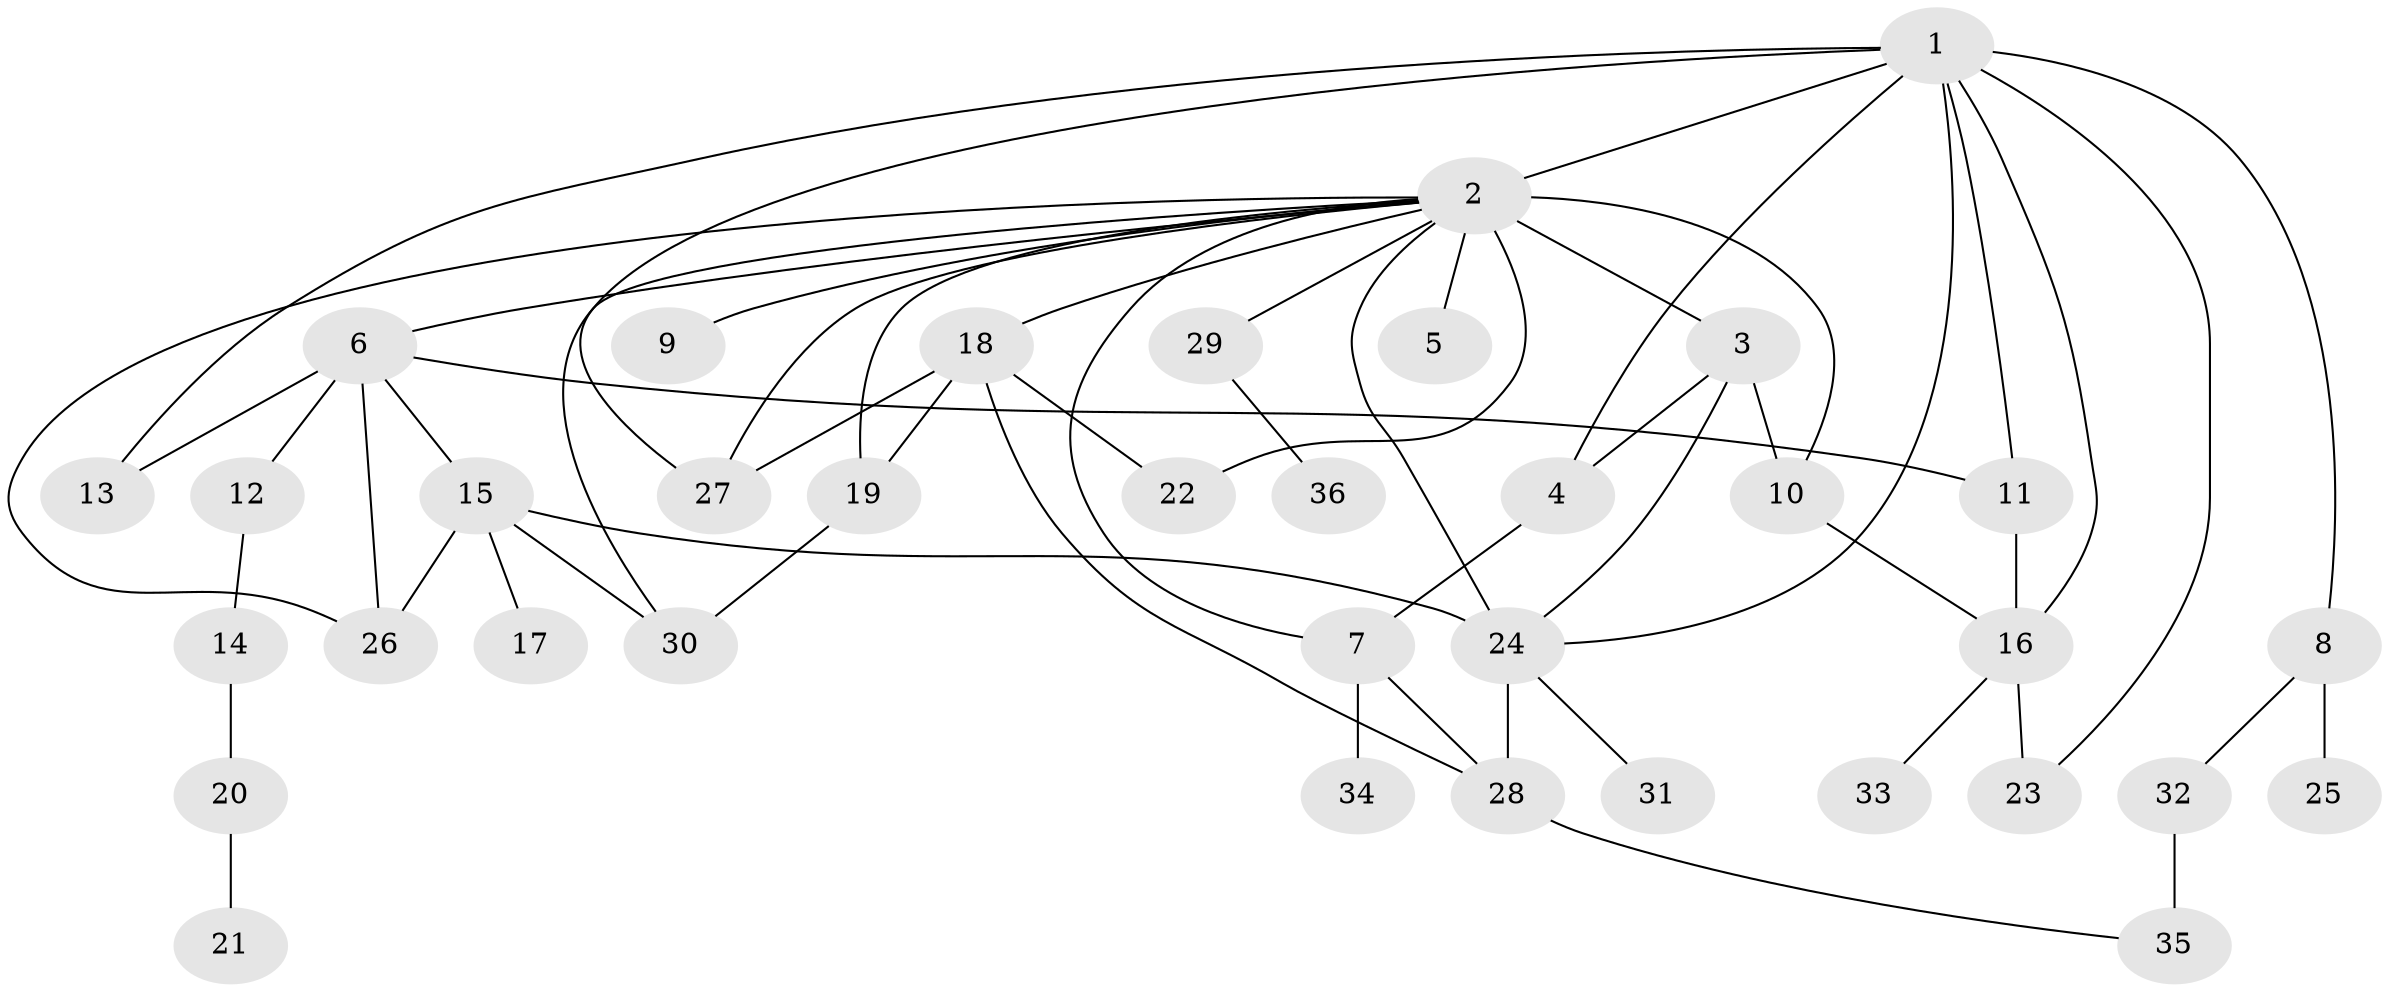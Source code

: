 // original degree distribution, {1: 0.5168539325842697, 13: 0.011235955056179775, 23: 0.011235955056179775, 4: 0.0898876404494382, 2: 0.1797752808988764, 9: 0.02247191011235955, 7: 0.02247191011235955, 3: 0.0898876404494382, 5: 0.0449438202247191, 8: 0.011235955056179775}
// Generated by graph-tools (version 1.1) at 2025/50/03/04/25 22:50:19]
// undirected, 36 vertices, 57 edges
graph export_dot {
  node [color=gray90,style=filled];
  1;
  2;
  3;
  4;
  5;
  6;
  7;
  8;
  9;
  10;
  11;
  12;
  13;
  14;
  15;
  16;
  17;
  18;
  19;
  20;
  21;
  22;
  23;
  24;
  25;
  26;
  27;
  28;
  29;
  30;
  31;
  32;
  33;
  34;
  35;
  36;
  1 -- 2 [weight=1.0];
  1 -- 4 [weight=1.0];
  1 -- 8 [weight=1.0];
  1 -- 11 [weight=1.0];
  1 -- 13 [weight=1.0];
  1 -- 16 [weight=1.0];
  1 -- 23 [weight=1.0];
  1 -- 24 [weight=1.0];
  1 -- 27 [weight=1.0];
  2 -- 3 [weight=8.0];
  2 -- 5 [weight=1.0];
  2 -- 6 [weight=1.0];
  2 -- 7 [weight=1.0];
  2 -- 9 [weight=1.0];
  2 -- 10 [weight=1.0];
  2 -- 18 [weight=1.0];
  2 -- 19 [weight=1.0];
  2 -- 22 [weight=1.0];
  2 -- 24 [weight=1.0];
  2 -- 26 [weight=1.0];
  2 -- 27 [weight=1.0];
  2 -- 29 [weight=1.0];
  2 -- 30 [weight=1.0];
  3 -- 4 [weight=1.0];
  3 -- 10 [weight=2.0];
  3 -- 24 [weight=1.0];
  4 -- 7 [weight=1.0];
  6 -- 11 [weight=1.0];
  6 -- 12 [weight=1.0];
  6 -- 13 [weight=1.0];
  6 -- 15 [weight=1.0];
  6 -- 26 [weight=1.0];
  7 -- 28 [weight=1.0];
  7 -- 34 [weight=1.0];
  8 -- 25 [weight=3.0];
  8 -- 32 [weight=1.0];
  10 -- 16 [weight=1.0];
  11 -- 16 [weight=6.0];
  12 -- 14 [weight=3.0];
  14 -- 20 [weight=1.0];
  15 -- 17 [weight=1.0];
  15 -- 24 [weight=1.0];
  15 -- 26 [weight=1.0];
  15 -- 30 [weight=1.0];
  16 -- 23 [weight=1.0];
  16 -- 33 [weight=1.0];
  18 -- 19 [weight=1.0];
  18 -- 22 [weight=1.0];
  18 -- 27 [weight=1.0];
  18 -- 28 [weight=1.0];
  19 -- 30 [weight=1.0];
  20 -- 21 [weight=1.0];
  24 -- 28 [weight=2.0];
  24 -- 31 [weight=1.0];
  28 -- 35 [weight=1.0];
  29 -- 36 [weight=1.0];
  32 -- 35 [weight=2.0];
}
